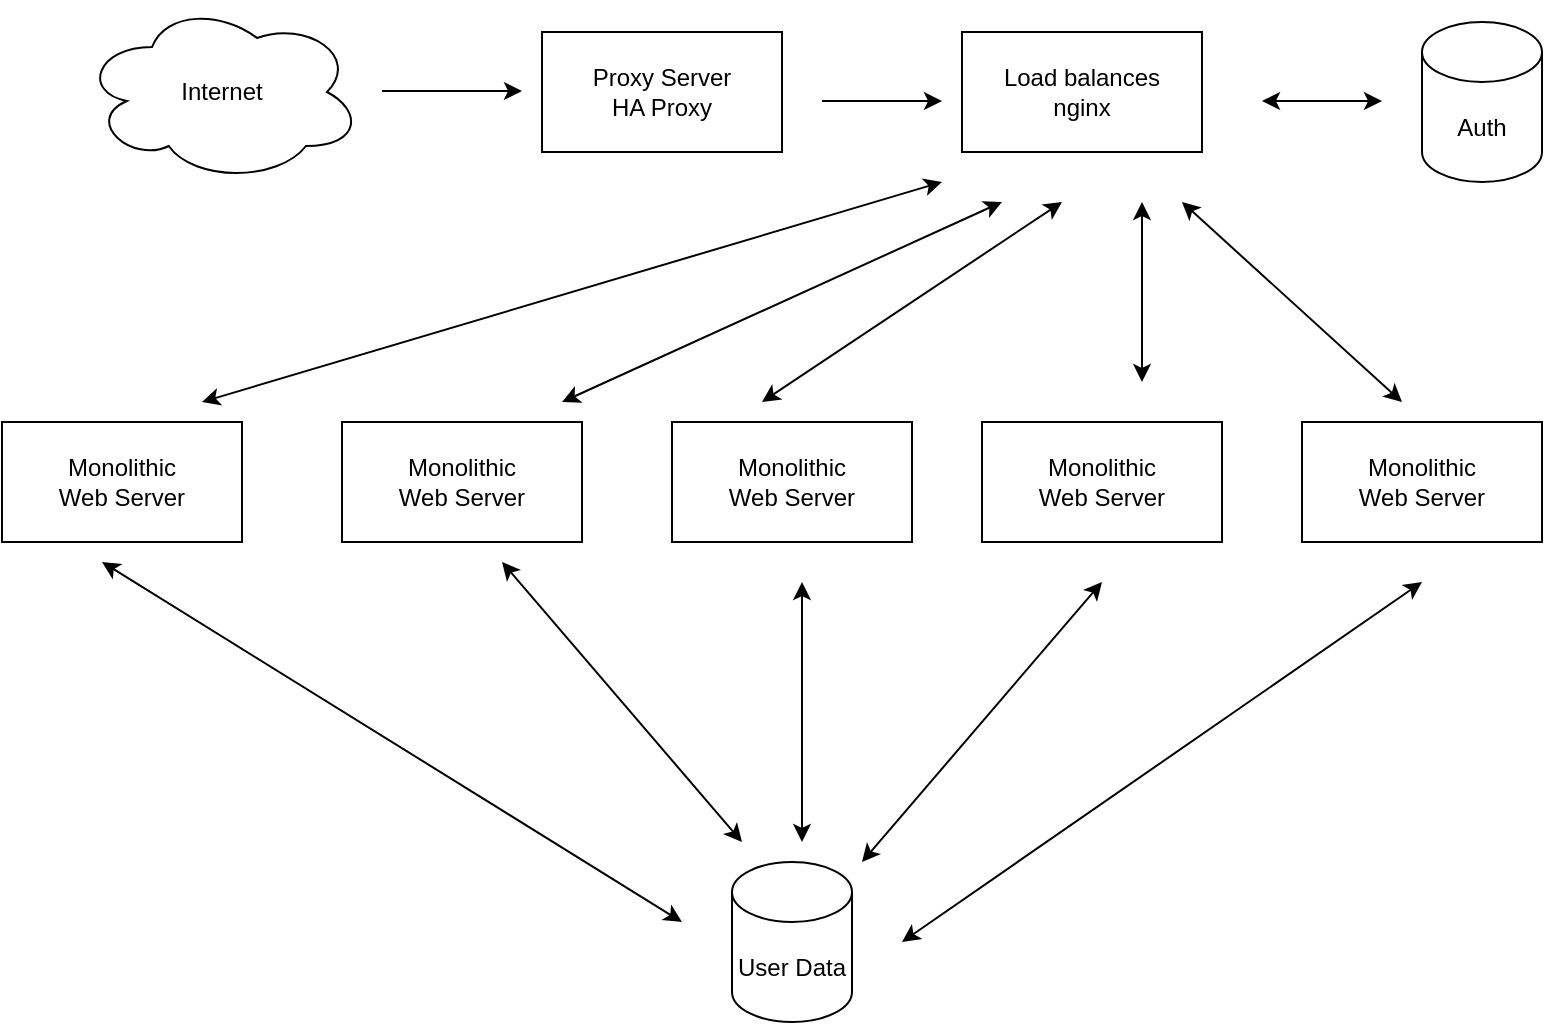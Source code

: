 <mxfile version="13.8.1" type="github"><diagram id="QiZ3jizx7ue7W17VrIEe" name="Page-1"><mxGraphModel dx="868" dy="439" grid="1" gridSize="10" guides="1" tooltips="1" connect="1" arrows="1" fold="1" page="1" pageScale="1" pageWidth="850" pageHeight="1100" math="0" shadow="0"><root><mxCell id="0"/><mxCell id="1" parent="0"/><mxCell id="fyizeHtYhlYroEPV3u-b-2" value="Internet" style="ellipse;shape=cloud;whiteSpace=wrap;html=1;" vertex="1" parent="1"><mxGeometry x="70" y="70" width="140" height="90" as="geometry"/></mxCell><mxCell id="fyizeHtYhlYroEPV3u-b-4" value="Proxy Server&lt;br&gt;HA Proxy" style="rounded=0;whiteSpace=wrap;html=1;" vertex="1" parent="1"><mxGeometry x="300" y="85" width="120" height="60" as="geometry"/></mxCell><mxCell id="fyizeHtYhlYroEPV3u-b-6" value="Load balances&lt;br&gt;nginx" style="rounded=0;whiteSpace=wrap;html=1;" vertex="1" parent="1"><mxGeometry x="510" y="85" width="120" height="60" as="geometry"/></mxCell><mxCell id="fyizeHtYhlYroEPV3u-b-7" value="Monolithic&lt;br&gt;Web Server" style="rounded=0;whiteSpace=wrap;html=1;" vertex="1" parent="1"><mxGeometry x="30" y="280" width="120" height="60" as="geometry"/></mxCell><mxCell id="fyizeHtYhlYroEPV3u-b-8" value="&lt;span&gt;Monolithic&lt;/span&gt;&lt;br&gt;&lt;span&gt;Web Server&lt;/span&gt;" style="rounded=0;whiteSpace=wrap;html=1;" vertex="1" parent="1"><mxGeometry x="200" y="280" width="120" height="60" as="geometry"/></mxCell><mxCell id="fyizeHtYhlYroEPV3u-b-9" value="&lt;span&gt;Monolithic&lt;/span&gt;&lt;br&gt;&lt;span&gt;Web Server&lt;/span&gt;" style="rounded=0;whiteSpace=wrap;html=1;" vertex="1" parent="1"><mxGeometry x="365" y="280" width="120" height="60" as="geometry"/></mxCell><mxCell id="fyizeHtYhlYroEPV3u-b-10" value="&lt;span&gt;Monolithic&lt;/span&gt;&lt;br&gt;&lt;span&gt;Web Server&lt;/span&gt;" style="rounded=0;whiteSpace=wrap;html=1;" vertex="1" parent="1"><mxGeometry x="520" y="280" width="120" height="60" as="geometry"/></mxCell><mxCell id="fyizeHtYhlYroEPV3u-b-11" value="&lt;span&gt;Monolithic&lt;/span&gt;&lt;br&gt;&lt;span&gt;Web Server&lt;/span&gt;" style="rounded=0;whiteSpace=wrap;html=1;" vertex="1" parent="1"><mxGeometry x="680" y="280" width="120" height="60" as="geometry"/></mxCell><mxCell id="fyizeHtYhlYroEPV3u-b-12" value="User Data" style="shape=cylinder3;whiteSpace=wrap;html=1;boundedLbl=1;backgroundOutline=1;size=15;" vertex="1" parent="1"><mxGeometry x="395" y="500" width="60" height="80" as="geometry"/></mxCell><mxCell id="fyizeHtYhlYroEPV3u-b-13" value="Auth" style="shape=cylinder3;whiteSpace=wrap;html=1;boundedLbl=1;backgroundOutline=1;size=15;" vertex="1" parent="1"><mxGeometry x="740" y="80" width="60" height="80" as="geometry"/></mxCell><mxCell id="fyizeHtYhlYroEPV3u-b-16" value="" style="endArrow=classic;startArrow=classic;html=1;" edge="1" parent="1"><mxGeometry width="50" height="50" relative="1" as="geometry"><mxPoint x="660" y="119.5" as="sourcePoint"/><mxPoint x="720" y="119.5" as="targetPoint"/><Array as="points"><mxPoint x="690" y="119.5"/></Array></mxGeometry></mxCell><mxCell id="fyizeHtYhlYroEPV3u-b-17" value="" style="endArrow=classic;html=1;" edge="1" parent="1"><mxGeometry width="50" height="50" relative="1" as="geometry"><mxPoint x="440" y="119.5" as="sourcePoint"/><mxPoint x="500" y="119.5" as="targetPoint"/></mxGeometry></mxCell><mxCell id="fyizeHtYhlYroEPV3u-b-18" value="" style="endArrow=classic;html=1;" edge="1" parent="1"><mxGeometry width="50" height="50" relative="1" as="geometry"><mxPoint x="220" y="114.5" as="sourcePoint"/><mxPoint x="290" y="114.5" as="targetPoint"/></mxGeometry></mxCell><mxCell id="fyizeHtYhlYroEPV3u-b-24" value="" style="endArrow=classic;startArrow=classic;html=1;" edge="1" parent="1"><mxGeometry width="50" height="50" relative="1" as="geometry"><mxPoint x="130" y="270" as="sourcePoint"/><mxPoint x="500" y="160" as="targetPoint"/></mxGeometry></mxCell><mxCell id="fyizeHtYhlYroEPV3u-b-25" value="" style="endArrow=classic;startArrow=classic;html=1;" edge="1" parent="1"><mxGeometry width="50" height="50" relative="1" as="geometry"><mxPoint x="410" y="270" as="sourcePoint"/><mxPoint x="560" y="170" as="targetPoint"/></mxGeometry></mxCell><mxCell id="fyizeHtYhlYroEPV3u-b-26" value="" style="endArrow=classic;startArrow=classic;html=1;" edge="1" parent="1"><mxGeometry width="50" height="50" relative="1" as="geometry"><mxPoint x="310" y="270" as="sourcePoint"/><mxPoint x="530" y="170" as="targetPoint"/></mxGeometry></mxCell><mxCell id="fyizeHtYhlYroEPV3u-b-27" value="" style="endArrow=classic;startArrow=classic;html=1;" edge="1" parent="1"><mxGeometry width="50" height="50" relative="1" as="geometry"><mxPoint x="600" y="260" as="sourcePoint"/><mxPoint x="600" y="170" as="targetPoint"/></mxGeometry></mxCell><mxCell id="fyizeHtYhlYroEPV3u-b-28" value="" style="endArrow=classic;startArrow=classic;html=1;" edge="1" parent="1"><mxGeometry width="50" height="50" relative="1" as="geometry"><mxPoint x="730" y="270" as="sourcePoint"/><mxPoint x="620" y="170" as="targetPoint"/></mxGeometry></mxCell><mxCell id="fyizeHtYhlYroEPV3u-b-34" value="" style="endArrow=classic;startArrow=classic;html=1;" edge="1" parent="1"><mxGeometry width="50" height="50" relative="1" as="geometry"><mxPoint x="80" y="350" as="sourcePoint"/><mxPoint x="370" y="530" as="targetPoint"/></mxGeometry></mxCell><mxCell id="fyizeHtYhlYroEPV3u-b-35" value="" style="endArrow=classic;startArrow=classic;html=1;" edge="1" parent="1"><mxGeometry width="50" height="50" relative="1" as="geometry"><mxPoint x="400" y="490" as="sourcePoint"/><mxPoint x="280" y="350" as="targetPoint"/></mxGeometry></mxCell><mxCell id="fyizeHtYhlYroEPV3u-b-36" value="" style="endArrow=classic;startArrow=classic;html=1;" edge="1" parent="1"><mxGeometry width="50" height="50" relative="1" as="geometry"><mxPoint x="430" y="490" as="sourcePoint"/><mxPoint x="430" y="360" as="targetPoint"/></mxGeometry></mxCell><mxCell id="fyizeHtYhlYroEPV3u-b-37" value="" style="endArrow=classic;startArrow=classic;html=1;" edge="1" parent="1"><mxGeometry width="50" height="50" relative="1" as="geometry"><mxPoint x="460" y="500" as="sourcePoint"/><mxPoint x="580" y="360" as="targetPoint"/></mxGeometry></mxCell><mxCell id="fyizeHtYhlYroEPV3u-b-38" value="" style="endArrow=classic;startArrow=classic;html=1;" edge="1" parent="1"><mxGeometry width="50" height="50" relative="1" as="geometry"><mxPoint x="480" y="540" as="sourcePoint"/><mxPoint x="740" y="360" as="targetPoint"/></mxGeometry></mxCell></root></mxGraphModel></diagram></mxfile>